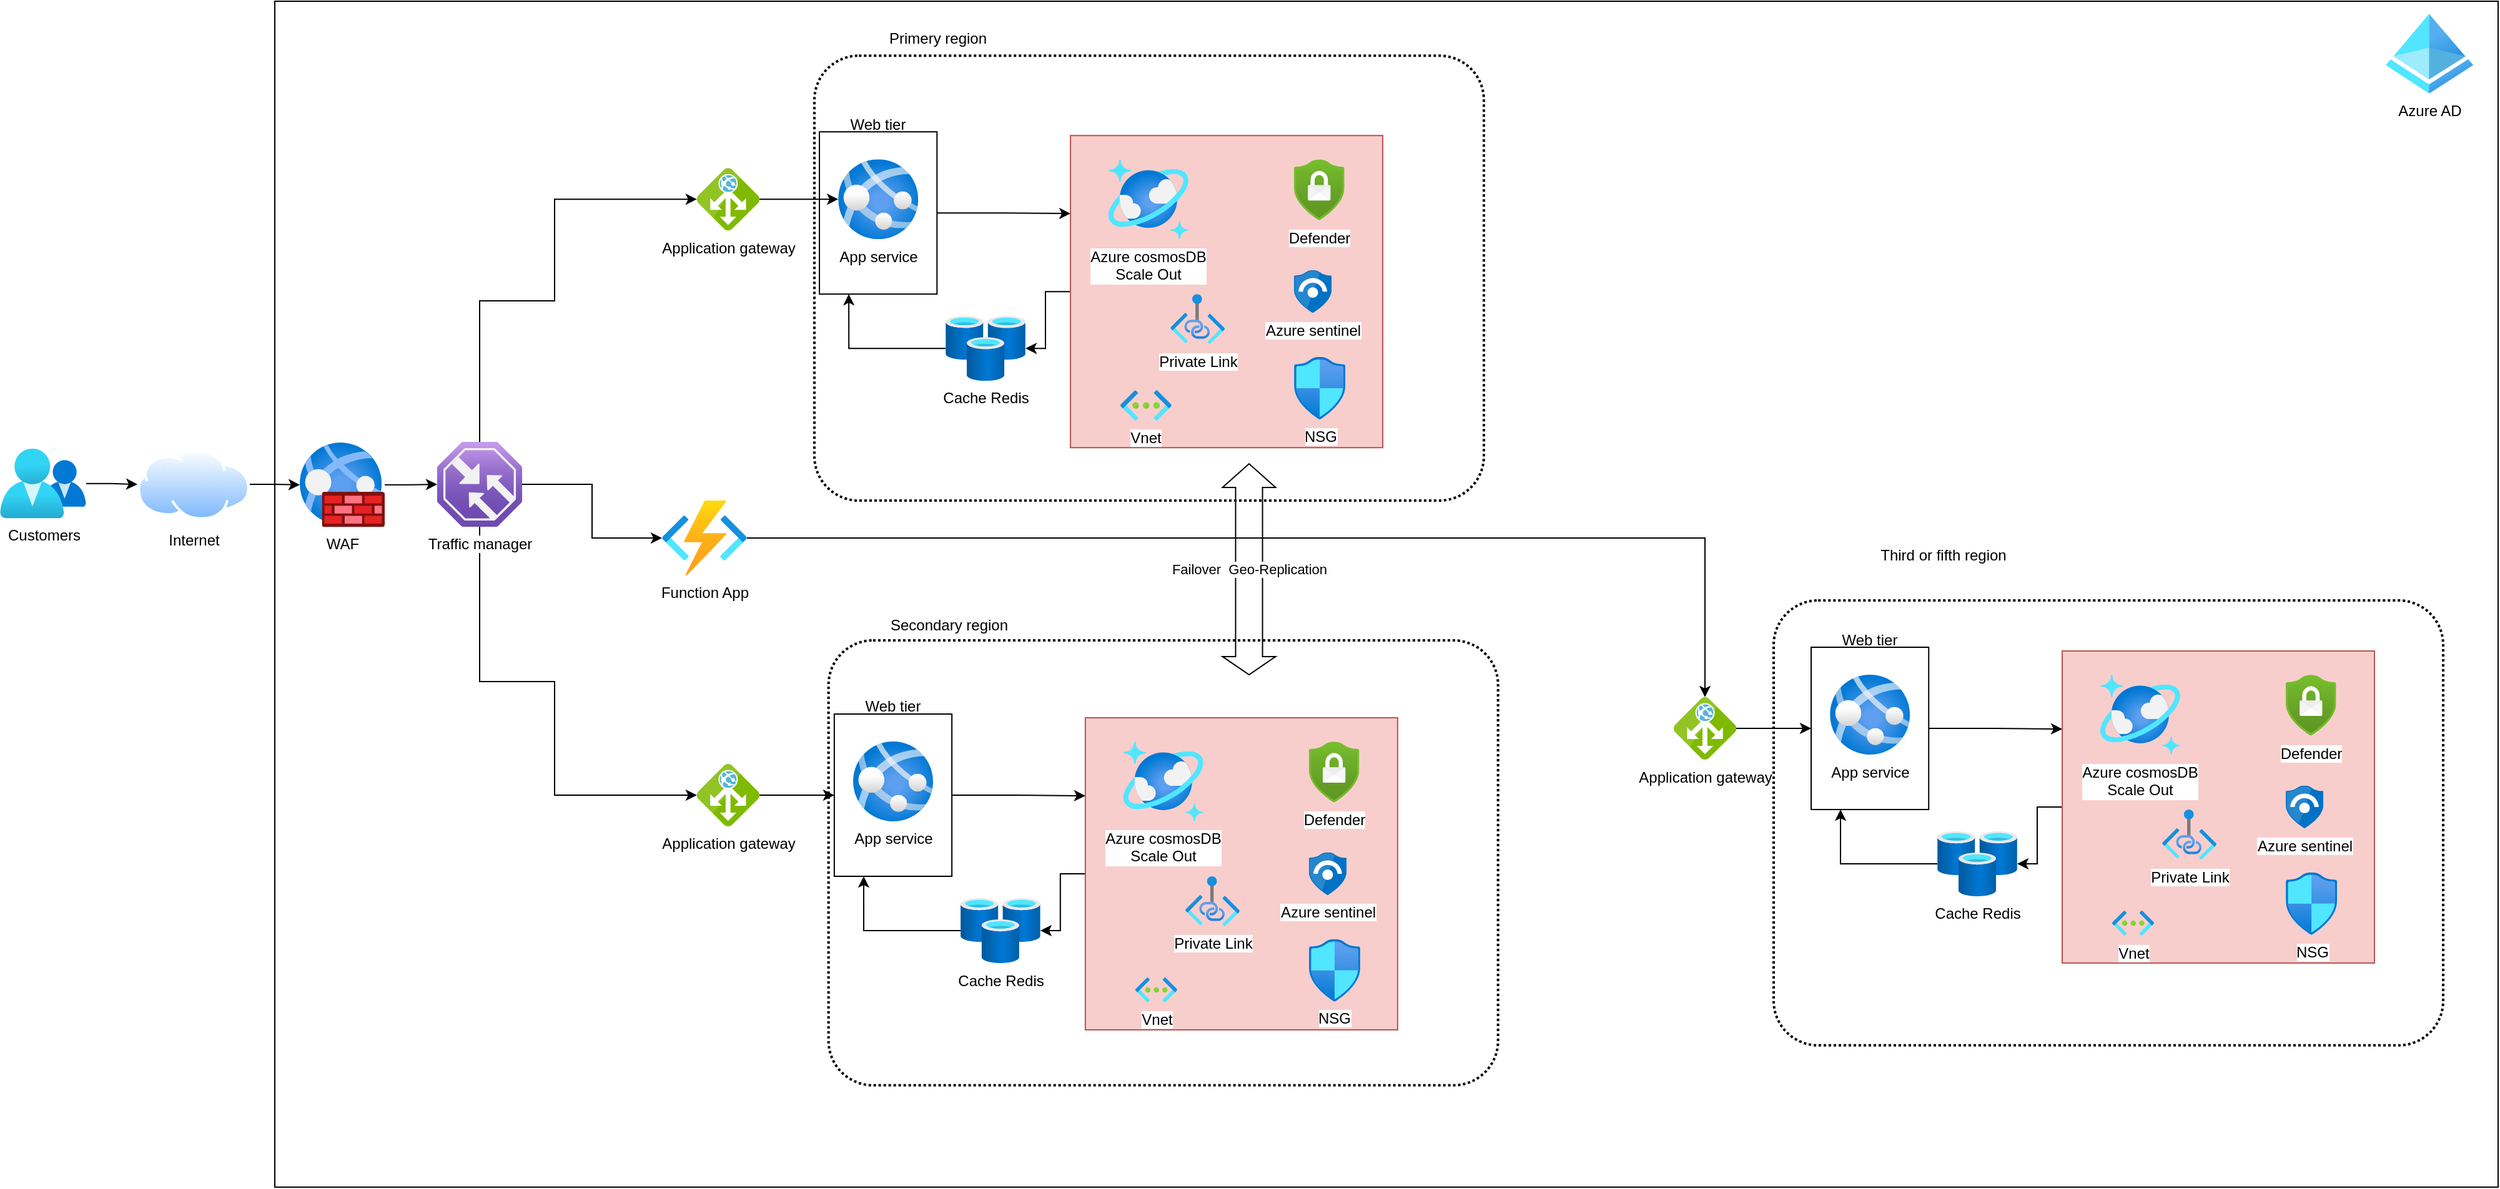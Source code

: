 <mxfile version="21.6.8" type="github">
  <diagram name="Page-1" id="tK2lgRRCttZ0sFsDsxY8">
    <mxGraphModel dx="3160" dy="2453" grid="1" gridSize="10" guides="1" tooltips="1" connect="1" arrows="1" fold="1" page="1" pageScale="1" pageWidth="827" pageHeight="1169" math="0" shadow="0">
      <root>
        <mxCell id="0" />
        <mxCell id="1" parent="0" />
        <mxCell id="oRG58Vv7DkX5PeoCULmB-86" value="" style="rounded=0;whiteSpace=wrap;html=1;" vertex="1" parent="1">
          <mxGeometry x="-20" y="-110" width="1780" height="950" as="geometry" />
        </mxCell>
        <mxCell id="wLpp8G6lTlrsZRuB6SXd-58" value="" style="rounded=1;arcSize=10;dashed=1;fillColor=none;gradientColor=none;dashPattern=1 1;strokeWidth=2;" parent="1" vertex="1">
          <mxGeometry x="412" y="-66.4" width="536" height="356.4" as="geometry" />
        </mxCell>
        <mxCell id="oRG58Vv7DkX5PeoCULmB-59" value="" style="rounded=1;arcSize=10;dashed=1;fillColor=none;gradientColor=none;dashPattern=1 1;strokeWidth=2;" vertex="1" parent="1">
          <mxGeometry x="423.34" y="402" width="536" height="356.4" as="geometry" />
        </mxCell>
        <mxCell id="oRG58Vv7DkX5PeoCULmB-40" value="" style="edgeStyle=orthogonalEdgeStyle;rounded=0;orthogonalLoop=1;jettySize=auto;html=1;" edge="1" parent="1" source="oRG58Vv7DkX5PeoCULmB-36" target="oRG58Vv7DkX5PeoCULmB-33">
          <mxGeometry relative="1" as="geometry" />
        </mxCell>
        <mxCell id="oRG58Vv7DkX5PeoCULmB-36" value="" style="rounded=0;whiteSpace=wrap;html=1;fillColor=#f8cecc;strokeColor=#b85450;" vertex="1" parent="1">
          <mxGeometry x="617.02" y="-2.4" width="250" height="250" as="geometry" />
        </mxCell>
        <mxCell id="oRG58Vv7DkX5PeoCULmB-41" style="edgeStyle=orthogonalEdgeStyle;rounded=0;orthogonalLoop=1;jettySize=auto;html=1;entryX=0;entryY=0.25;entryDx=0;entryDy=0;" edge="1" parent="1" source="oRG58Vv7DkX5PeoCULmB-27" target="oRG58Vv7DkX5PeoCULmB-36">
          <mxGeometry relative="1" as="geometry" />
        </mxCell>
        <mxCell id="oRG58Vv7DkX5PeoCULmB-27" value="" style="rounded=0;whiteSpace=wrap;html=1;" vertex="1" parent="1">
          <mxGeometry x="416.02" y="-5.4" width="94.14" height="130" as="geometry" />
        </mxCell>
        <mxCell id="oRG58Vv7DkX5PeoCULmB-11" style="edgeStyle=orthogonalEdgeStyle;rounded=0;orthogonalLoop=1;jettySize=auto;html=1;" edge="1" parent="1" source="wLpp8G6lTlrsZRuB6SXd-29" target="wLpp8G6lTlrsZRuB6SXd-4">
          <mxGeometry relative="1" as="geometry" />
        </mxCell>
        <mxCell id="wLpp8G6lTlrsZRuB6SXd-2" value="Internet" style="image;aspect=fixed;perimeter=ellipsePerimeter;html=1;align=center;shadow=0;dashed=0;spacingTop=3;image=img/lib/active_directory/internet_cloud.svg;" parent="1" vertex="1">
          <mxGeometry x="-130" y="248.65" width="90" height="56.7" as="geometry" />
        </mxCell>
        <mxCell id="wLpp8G6lTlrsZRuB6SXd-9" style="edgeStyle=orthogonalEdgeStyle;rounded=0;orthogonalLoop=1;jettySize=auto;html=1;" parent="1" source="wLpp8G6lTlrsZRuB6SXd-4" target="wLpp8G6lTlrsZRuB6SXd-8" edge="1">
          <mxGeometry relative="1" as="geometry">
            <Array as="points">
              <mxPoint x="204" y="435" />
            </Array>
          </mxGeometry>
        </mxCell>
        <mxCell id="wLpp8G6lTlrsZRuB6SXd-10" style="edgeStyle=orthogonalEdgeStyle;rounded=0;orthogonalLoop=1;jettySize=auto;html=1;" parent="1" source="wLpp8G6lTlrsZRuB6SXd-4" target="wLpp8G6lTlrsZRuB6SXd-7" edge="1">
          <mxGeometry relative="1" as="geometry">
            <Array as="points">
              <mxPoint x="204" y="130" />
            </Array>
          </mxGeometry>
        </mxCell>
        <mxCell id="oRG58Vv7DkX5PeoCULmB-85" style="edgeStyle=orthogonalEdgeStyle;rounded=0;orthogonalLoop=1;jettySize=auto;html=1;" edge="1" parent="1" source="wLpp8G6lTlrsZRuB6SXd-4" target="oRG58Vv7DkX5PeoCULmB-64">
          <mxGeometry relative="1" as="geometry" />
        </mxCell>
        <mxCell id="wLpp8G6lTlrsZRuB6SXd-4" value="Traffic manager" style="image;aspect=fixed;html=1;points=[];align=center;fontSize=12;image=img/lib/azure2/networking/Traffic_Manager_Profiles.svg;" parent="1" vertex="1">
          <mxGeometry x="110" y="243" width="68" height="68" as="geometry" />
        </mxCell>
        <mxCell id="wLpp8G6lTlrsZRuB6SXd-7" value="Application gateway" style="image;sketch=0;aspect=fixed;html=1;points=[];align=center;fontSize=12;image=img/lib/mscae/Application_Gateway.svg;" parent="1" vertex="1">
          <mxGeometry x="317.93" y="23.6" width="50" height="50" as="geometry" />
        </mxCell>
        <mxCell id="oRG58Vv7DkX5PeoCULmB-57" style="edgeStyle=orthogonalEdgeStyle;rounded=0;orthogonalLoop=1;jettySize=auto;html=1;" edge="1" parent="1" source="wLpp8G6lTlrsZRuB6SXd-8" target="oRG58Vv7DkX5PeoCULmB-46">
          <mxGeometry relative="1" as="geometry" />
        </mxCell>
        <mxCell id="wLpp8G6lTlrsZRuB6SXd-8" value="Application gateway" style="image;sketch=0;aspect=fixed;html=1;points=[];align=center;fontSize=12;image=img/lib/mscae/Application_Gateway.svg;" parent="1" vertex="1">
          <mxGeometry x="317.93" y="501" width="50" height="50" as="geometry" />
        </mxCell>
        <mxCell id="wLpp8G6lTlrsZRuB6SXd-26" value="Azure AD" style="image;aspect=fixed;html=1;points=[];align=center;fontSize=12;image=img/lib/azure2/identity/Azure_Active_Directory.svg;rotation=0;" parent="1" vertex="1">
          <mxGeometry x="1670" y="-100" width="70" height="64" as="geometry" />
        </mxCell>
        <mxCell id="oRG58Vv7DkX5PeoCULmB-10" style="edgeStyle=orthogonalEdgeStyle;rounded=0;orthogonalLoop=1;jettySize=auto;html=1;" edge="1" parent="1" source="wLpp8G6lTlrsZRuB6SXd-27" target="wLpp8G6lTlrsZRuB6SXd-2">
          <mxGeometry relative="1" as="geometry" />
        </mxCell>
        <mxCell id="wLpp8G6lTlrsZRuB6SXd-27" value="Customers" style="image;aspect=fixed;html=1;points=[];align=center;fontSize=12;image=img/lib/azure2/management_governance/My_Customers.svg;" parent="1" vertex="1">
          <mxGeometry x="-240" y="248.35" width="69" height="56.0" as="geometry" />
        </mxCell>
        <mxCell id="wLpp8G6lTlrsZRuB6SXd-44" value="Vnet&lt;br&gt;" style="image;aspect=fixed;html=1;points=[];align=center;fontSize=12;image=img/lib/azure2/networking/Virtual_Networks.svg;" parent="1" vertex="1">
          <mxGeometry x="657.02" y="201.6" width="40.87" height="24.4" as="geometry" />
        </mxCell>
        <mxCell id="wLpp8G6lTlrsZRuB6SXd-56" value="Primery region" style="text;strokeColor=none;align=center;fillColor=none;html=1;verticalAlign=middle;whiteSpace=wrap;rounded=0;" parent="1" vertex="1">
          <mxGeometry x="438.04" y="-100" width="146.18" height="40" as="geometry" />
        </mxCell>
        <mxCell id="wLpp8G6lTlrsZRuB6SXd-57" value="Secondary region" style="text;strokeColor=none;align=center;fillColor=none;html=1;verticalAlign=middle;whiteSpace=wrap;rounded=0;" parent="1" vertex="1">
          <mxGeometry x="446.75" y="370" width="146.18" height="40" as="geometry" />
        </mxCell>
        <mxCell id="wLpp8G6lTlrsZRuB6SXd-62" value="Failover&amp;nbsp; Geo-Replication" style="shape=flexArrow;endArrow=classic;startArrow=classic;html=1;rounded=0;width=21.538;startSize=4.508;" parent="1" edge="1">
          <mxGeometry x="0.008" width="100" height="100" relative="1" as="geometry">
            <mxPoint x="760" y="430" as="sourcePoint" />
            <mxPoint x="760" y="260" as="targetPoint" />
            <mxPoint as="offset" />
          </mxGeometry>
        </mxCell>
        <mxCell id="oRG58Vv7DkX5PeoCULmB-17" value="Azure cosmosDB&lt;br&gt;Scale Out" style="image;aspect=fixed;html=1;points=[];align=center;fontSize=12;image=img/lib/azure2/databases/Azure_Cosmos_DB.svg;" vertex="1" parent="1">
          <mxGeometry x="647.43" y="16.6" width="64" height="64" as="geometry" />
        </mxCell>
        <mxCell id="oRG58Vv7DkX5PeoCULmB-21" value="Azure sentinel" style="image;sketch=0;aspect=fixed;html=1;points=[];align=center;fontSize=12;image=img/lib/mscae/Azure_Sentinel.svg;" vertex="1" parent="1">
          <mxGeometry x="795.98" y="105.47" width="30.14" height="34.25" as="geometry" />
        </mxCell>
        <mxCell id="oRG58Vv7DkX5PeoCULmB-23" value="" style="edgeStyle=orthogonalEdgeStyle;rounded=0;orthogonalLoop=1;jettySize=auto;html=1;" edge="1" parent="1" source="wLpp8G6lTlrsZRuB6SXd-2" target="wLpp8G6lTlrsZRuB6SXd-29">
          <mxGeometry relative="1" as="geometry">
            <mxPoint x="-40" y="277" as="sourcePoint" />
            <mxPoint x="110" y="277" as="targetPoint" />
          </mxGeometry>
        </mxCell>
        <mxCell id="wLpp8G6lTlrsZRuB6SXd-29" value="WAF" style="image;aspect=fixed;html=1;points=[];align=center;fontSize=12;image=img/lib/azure2/networking/Web_Application_Firewall_Policies_WAF.svg;" parent="1" vertex="1">
          <mxGeometry y="243.35" width="68" height="68" as="geometry" />
        </mxCell>
        <mxCell id="oRG58Vv7DkX5PeoCULmB-26" value="" style="edgeStyle=orthogonalEdgeStyle;rounded=0;orthogonalLoop=1;jettySize=auto;html=1;" edge="1" parent="1" source="wLpp8G6lTlrsZRuB6SXd-7" target="oRG58Vv7DkX5PeoCULmB-25">
          <mxGeometry relative="1" as="geometry">
            <mxPoint x="368.02" y="48.6" as="sourcePoint" />
            <mxPoint x="537.02" y="48.6" as="targetPoint" />
          </mxGeometry>
        </mxCell>
        <mxCell id="oRG58Vv7DkX5PeoCULmB-25" value="App service" style="image;aspect=fixed;html=1;points=[];align=center;fontSize=12;image=img/lib/azure2/app_services/App_Services.svg;" vertex="1" parent="1">
          <mxGeometry x="431.09" y="16.6" width="64" height="64" as="geometry" />
        </mxCell>
        <mxCell id="oRG58Vv7DkX5PeoCULmB-28" value="Web tier" style="text;strokeColor=none;align=center;fillColor=none;html=1;verticalAlign=middle;whiteSpace=wrap;rounded=0;" vertex="1" parent="1">
          <mxGeometry x="426.13" y="-26.4" width="73.93" height="30" as="geometry" />
        </mxCell>
        <mxCell id="oRG58Vv7DkX5PeoCULmB-30" value="Defender" style="image;aspect=fixed;html=1;points=[];align=center;fontSize=12;image=img/lib/azure2/security/Security_Center.svg;" vertex="1" parent="1">
          <mxGeometry x="795.98" y="16.6" width="40.35" height="49" as="geometry" />
        </mxCell>
        <mxCell id="oRG58Vv7DkX5PeoCULmB-32" value="Private Link" style="image;aspect=fixed;html=1;points=[];align=center;fontSize=12;image=img/lib/azure2/networking/Private_Link.svg;" vertex="1" parent="1">
          <mxGeometry x="697.02" y="124.6" width="43.64" height="40" as="geometry" />
        </mxCell>
        <mxCell id="oRG58Vv7DkX5PeoCULmB-42" style="edgeStyle=orthogonalEdgeStyle;rounded=0;orthogonalLoop=1;jettySize=auto;html=1;entryX=0.25;entryY=1;entryDx=0;entryDy=0;" edge="1" parent="1" source="oRG58Vv7DkX5PeoCULmB-33" target="oRG58Vv7DkX5PeoCULmB-27">
          <mxGeometry relative="1" as="geometry" />
        </mxCell>
        <mxCell id="oRG58Vv7DkX5PeoCULmB-33" value="Cache Redis" style="image;aspect=fixed;html=1;points=[];align=center;fontSize=12;image=img/lib/azure2/databases/Cache_Redis.svg;" vertex="1" parent="1">
          <mxGeometry x="517.02" y="142.1" width="64" height="52" as="geometry" />
        </mxCell>
        <mxCell id="oRG58Vv7DkX5PeoCULmB-35" value="NSG&lt;br&gt;" style="image;aspect=fixed;html=1;points=[];align=center;fontSize=12;image=img/lib/azure2/networking/Network_Security_Groups.svg;" vertex="1" parent="1">
          <mxGeometry x="795.98" y="174.95" width="41.18" height="50" as="geometry" />
        </mxCell>
        <mxCell id="oRG58Vv7DkX5PeoCULmB-43" value="" style="edgeStyle=orthogonalEdgeStyle;rounded=0;orthogonalLoop=1;jettySize=auto;html=1;" edge="1" parent="1" source="oRG58Vv7DkX5PeoCULmB-44" target="oRG58Vv7DkX5PeoCULmB-55">
          <mxGeometry relative="1" as="geometry" />
        </mxCell>
        <mxCell id="oRG58Vv7DkX5PeoCULmB-44" value="" style="rounded=0;whiteSpace=wrap;html=1;fillColor=#f8cecc;strokeColor=#b85450;" vertex="1" parent="1">
          <mxGeometry x="628.93" y="464" width="250" height="250" as="geometry" />
        </mxCell>
        <mxCell id="oRG58Vv7DkX5PeoCULmB-45" style="edgeStyle=orthogonalEdgeStyle;rounded=0;orthogonalLoop=1;jettySize=auto;html=1;entryX=0;entryY=0.25;entryDx=0;entryDy=0;" edge="1" parent="1" source="oRG58Vv7DkX5PeoCULmB-46" target="oRG58Vv7DkX5PeoCULmB-44">
          <mxGeometry relative="1" as="geometry" />
        </mxCell>
        <mxCell id="oRG58Vv7DkX5PeoCULmB-46" value="" style="rounded=0;whiteSpace=wrap;html=1;" vertex="1" parent="1">
          <mxGeometry x="427.93" y="461" width="94.14" height="130" as="geometry" />
        </mxCell>
        <mxCell id="oRG58Vv7DkX5PeoCULmB-47" value="Vnet&lt;br&gt;" style="image;aspect=fixed;html=1;points=[];align=center;fontSize=12;image=img/lib/azure2/networking/Virtual_Networks.svg;" vertex="1" parent="1">
          <mxGeometry x="668.93" y="672" width="33.5" height="20" as="geometry" />
        </mxCell>
        <mxCell id="oRG58Vv7DkX5PeoCULmB-48" value="Azure cosmosDB&lt;br&gt;Scale Out" style="image;aspect=fixed;html=1;points=[];align=center;fontSize=12;image=img/lib/azure2/databases/Azure_Cosmos_DB.svg;" vertex="1" parent="1">
          <mxGeometry x="659.34" y="483" width="64" height="64" as="geometry" />
        </mxCell>
        <mxCell id="oRG58Vv7DkX5PeoCULmB-49" value="Azure sentinel" style="image;sketch=0;aspect=fixed;html=1;points=[];align=center;fontSize=12;image=img/lib/mscae/Azure_Sentinel.svg;" vertex="1" parent="1">
          <mxGeometry x="807.89" y="571.87" width="30.14" height="34.25" as="geometry" />
        </mxCell>
        <mxCell id="oRG58Vv7DkX5PeoCULmB-50" value="App service" style="image;aspect=fixed;html=1;points=[];align=center;fontSize=12;image=img/lib/azure2/app_services/App_Services.svg;" vertex="1" parent="1">
          <mxGeometry x="443" y="483" width="64" height="64" as="geometry" />
        </mxCell>
        <mxCell id="oRG58Vv7DkX5PeoCULmB-51" value="Web tier" style="text;strokeColor=none;align=center;fillColor=none;html=1;verticalAlign=middle;whiteSpace=wrap;rounded=0;" vertex="1" parent="1">
          <mxGeometry x="438.04" y="440" width="73.93" height="30" as="geometry" />
        </mxCell>
        <mxCell id="oRG58Vv7DkX5PeoCULmB-52" value="Defender" style="image;aspect=fixed;html=1;points=[];align=center;fontSize=12;image=img/lib/azure2/security/Security_Center.svg;" vertex="1" parent="1">
          <mxGeometry x="807.89" y="483" width="40.35" height="49" as="geometry" />
        </mxCell>
        <mxCell id="oRG58Vv7DkX5PeoCULmB-53" value="Private Link" style="image;aspect=fixed;html=1;points=[];align=center;fontSize=12;image=img/lib/azure2/networking/Private_Link.svg;" vertex="1" parent="1">
          <mxGeometry x="708.93" y="591" width="43.64" height="40" as="geometry" />
        </mxCell>
        <mxCell id="oRG58Vv7DkX5PeoCULmB-54" style="edgeStyle=orthogonalEdgeStyle;rounded=0;orthogonalLoop=1;jettySize=auto;html=1;entryX=0.25;entryY=1;entryDx=0;entryDy=0;" edge="1" parent="1" source="oRG58Vv7DkX5PeoCULmB-55" target="oRG58Vv7DkX5PeoCULmB-46">
          <mxGeometry relative="1" as="geometry" />
        </mxCell>
        <mxCell id="oRG58Vv7DkX5PeoCULmB-55" value="Cache Redis" style="image;aspect=fixed;html=1;points=[];align=center;fontSize=12;image=img/lib/azure2/databases/Cache_Redis.svg;" vertex="1" parent="1">
          <mxGeometry x="528.93" y="608.5" width="64" height="52" as="geometry" />
        </mxCell>
        <mxCell id="oRG58Vv7DkX5PeoCULmB-56" value="NSG&lt;br&gt;" style="image;aspect=fixed;html=1;points=[];align=center;fontSize=12;image=img/lib/azure2/networking/Network_Security_Groups.svg;" vertex="1" parent="1">
          <mxGeometry x="807.89" y="641.35" width="41.18" height="50" as="geometry" />
        </mxCell>
        <mxCell id="oRG58Vv7DkX5PeoCULmB-84" style="edgeStyle=orthogonalEdgeStyle;rounded=0;orthogonalLoop=1;jettySize=auto;html=1;" edge="1" parent="1" source="oRG58Vv7DkX5PeoCULmB-64" target="oRG58Vv7DkX5PeoCULmB-67">
          <mxGeometry relative="1" as="geometry" />
        </mxCell>
        <mxCell id="oRG58Vv7DkX5PeoCULmB-64" value="Function App" style="image;aspect=fixed;html=1;points=[];align=center;fontSize=12;image=img/lib/azure2/iot/Function_Apps.svg;" vertex="1" parent="1">
          <mxGeometry x="290" y="290" width="68" height="60" as="geometry" />
        </mxCell>
        <mxCell id="oRG58Vv7DkX5PeoCULmB-65" value="" style="rounded=1;arcSize=10;dashed=1;fillColor=none;gradientColor=none;dashPattern=1 1;strokeWidth=2;" vertex="1" parent="1">
          <mxGeometry x="1180" y="370" width="536" height="356.4" as="geometry" />
        </mxCell>
        <mxCell id="oRG58Vv7DkX5PeoCULmB-66" style="edgeStyle=orthogonalEdgeStyle;rounded=0;orthogonalLoop=1;jettySize=auto;html=1;" edge="1" parent="1" source="oRG58Vv7DkX5PeoCULmB-67" target="oRG58Vv7DkX5PeoCULmB-72">
          <mxGeometry relative="1" as="geometry" />
        </mxCell>
        <mxCell id="oRG58Vv7DkX5PeoCULmB-67" value="Application gateway" style="image;sketch=0;aspect=fixed;html=1;points=[];align=center;fontSize=12;image=img/lib/mscae/Application_Gateway.svg;" vertex="1" parent="1">
          <mxGeometry x="1100" y="447.5" width="50" height="50" as="geometry" />
        </mxCell>
        <mxCell id="oRG58Vv7DkX5PeoCULmB-68" value="Third or fifth region" style="text;strokeColor=none;align=center;fillColor=none;html=1;verticalAlign=middle;whiteSpace=wrap;rounded=0;" vertex="1" parent="1">
          <mxGeometry x="1243.41" y="313.5" width="146.18" height="40" as="geometry" />
        </mxCell>
        <mxCell id="oRG58Vv7DkX5PeoCULmB-69" value="" style="edgeStyle=orthogonalEdgeStyle;rounded=0;orthogonalLoop=1;jettySize=auto;html=1;" edge="1" parent="1" source="oRG58Vv7DkX5PeoCULmB-70" target="oRG58Vv7DkX5PeoCULmB-81">
          <mxGeometry relative="1" as="geometry" />
        </mxCell>
        <mxCell id="oRG58Vv7DkX5PeoCULmB-70" value="" style="rounded=0;whiteSpace=wrap;html=1;fillColor=#f8cecc;strokeColor=#b85450;" vertex="1" parent="1">
          <mxGeometry x="1411" y="410.5" width="250" height="250" as="geometry" />
        </mxCell>
        <mxCell id="oRG58Vv7DkX5PeoCULmB-71" style="edgeStyle=orthogonalEdgeStyle;rounded=0;orthogonalLoop=1;jettySize=auto;html=1;entryX=0;entryY=0.25;entryDx=0;entryDy=0;" edge="1" parent="1" source="oRG58Vv7DkX5PeoCULmB-72" target="oRG58Vv7DkX5PeoCULmB-70">
          <mxGeometry relative="1" as="geometry" />
        </mxCell>
        <mxCell id="oRG58Vv7DkX5PeoCULmB-72" value="" style="rounded=0;whiteSpace=wrap;html=1;" vertex="1" parent="1">
          <mxGeometry x="1210" y="407.5" width="94.14" height="130" as="geometry" />
        </mxCell>
        <mxCell id="oRG58Vv7DkX5PeoCULmB-73" value="Vnet&lt;br&gt;" style="image;aspect=fixed;html=1;points=[];align=center;fontSize=12;image=img/lib/azure2/networking/Virtual_Networks.svg;" vertex="1" parent="1">
          <mxGeometry x="1451" y="618.5" width="33.5" height="20" as="geometry" />
        </mxCell>
        <mxCell id="oRG58Vv7DkX5PeoCULmB-74" value="Azure cosmosDB&lt;br&gt;Scale Out" style="image;aspect=fixed;html=1;points=[];align=center;fontSize=12;image=img/lib/azure2/databases/Azure_Cosmos_DB.svg;" vertex="1" parent="1">
          <mxGeometry x="1441.41" y="429.5" width="64" height="64" as="geometry" />
        </mxCell>
        <mxCell id="oRG58Vv7DkX5PeoCULmB-75" value="Azure sentinel" style="image;sketch=0;aspect=fixed;html=1;points=[];align=center;fontSize=12;image=img/lib/mscae/Azure_Sentinel.svg;" vertex="1" parent="1">
          <mxGeometry x="1589.96" y="518.37" width="30.14" height="34.25" as="geometry" />
        </mxCell>
        <mxCell id="oRG58Vv7DkX5PeoCULmB-76" value="App service" style="image;aspect=fixed;html=1;points=[];align=center;fontSize=12;image=img/lib/azure2/app_services/App_Services.svg;" vertex="1" parent="1">
          <mxGeometry x="1225.07" y="429.5" width="64" height="64" as="geometry" />
        </mxCell>
        <mxCell id="oRG58Vv7DkX5PeoCULmB-77" value="Web tier" style="text;strokeColor=none;align=center;fillColor=none;html=1;verticalAlign=middle;whiteSpace=wrap;rounded=0;" vertex="1" parent="1">
          <mxGeometry x="1220.11" y="386.5" width="73.93" height="30" as="geometry" />
        </mxCell>
        <mxCell id="oRG58Vv7DkX5PeoCULmB-78" value="Defender" style="image;aspect=fixed;html=1;points=[];align=center;fontSize=12;image=img/lib/azure2/security/Security_Center.svg;" vertex="1" parent="1">
          <mxGeometry x="1589.96" y="429.5" width="40.35" height="49" as="geometry" />
        </mxCell>
        <mxCell id="oRG58Vv7DkX5PeoCULmB-79" value="Private Link" style="image;aspect=fixed;html=1;points=[];align=center;fontSize=12;image=img/lib/azure2/networking/Private_Link.svg;" vertex="1" parent="1">
          <mxGeometry x="1491" y="537.5" width="43.64" height="40" as="geometry" />
        </mxCell>
        <mxCell id="oRG58Vv7DkX5PeoCULmB-80" style="edgeStyle=orthogonalEdgeStyle;rounded=0;orthogonalLoop=1;jettySize=auto;html=1;entryX=0.25;entryY=1;entryDx=0;entryDy=0;" edge="1" parent="1" source="oRG58Vv7DkX5PeoCULmB-81" target="oRG58Vv7DkX5PeoCULmB-72">
          <mxGeometry relative="1" as="geometry" />
        </mxCell>
        <mxCell id="oRG58Vv7DkX5PeoCULmB-81" value="Cache Redis" style="image;aspect=fixed;html=1;points=[];align=center;fontSize=12;image=img/lib/azure2/databases/Cache_Redis.svg;" vertex="1" parent="1">
          <mxGeometry x="1311" y="555" width="64" height="52" as="geometry" />
        </mxCell>
        <mxCell id="oRG58Vv7DkX5PeoCULmB-82" value="NSG&lt;br&gt;" style="image;aspect=fixed;html=1;points=[];align=center;fontSize=12;image=img/lib/azure2/networking/Network_Security_Groups.svg;" vertex="1" parent="1">
          <mxGeometry x="1589.96" y="587.85" width="41.18" height="50" as="geometry" />
        </mxCell>
      </root>
    </mxGraphModel>
  </diagram>
</mxfile>
